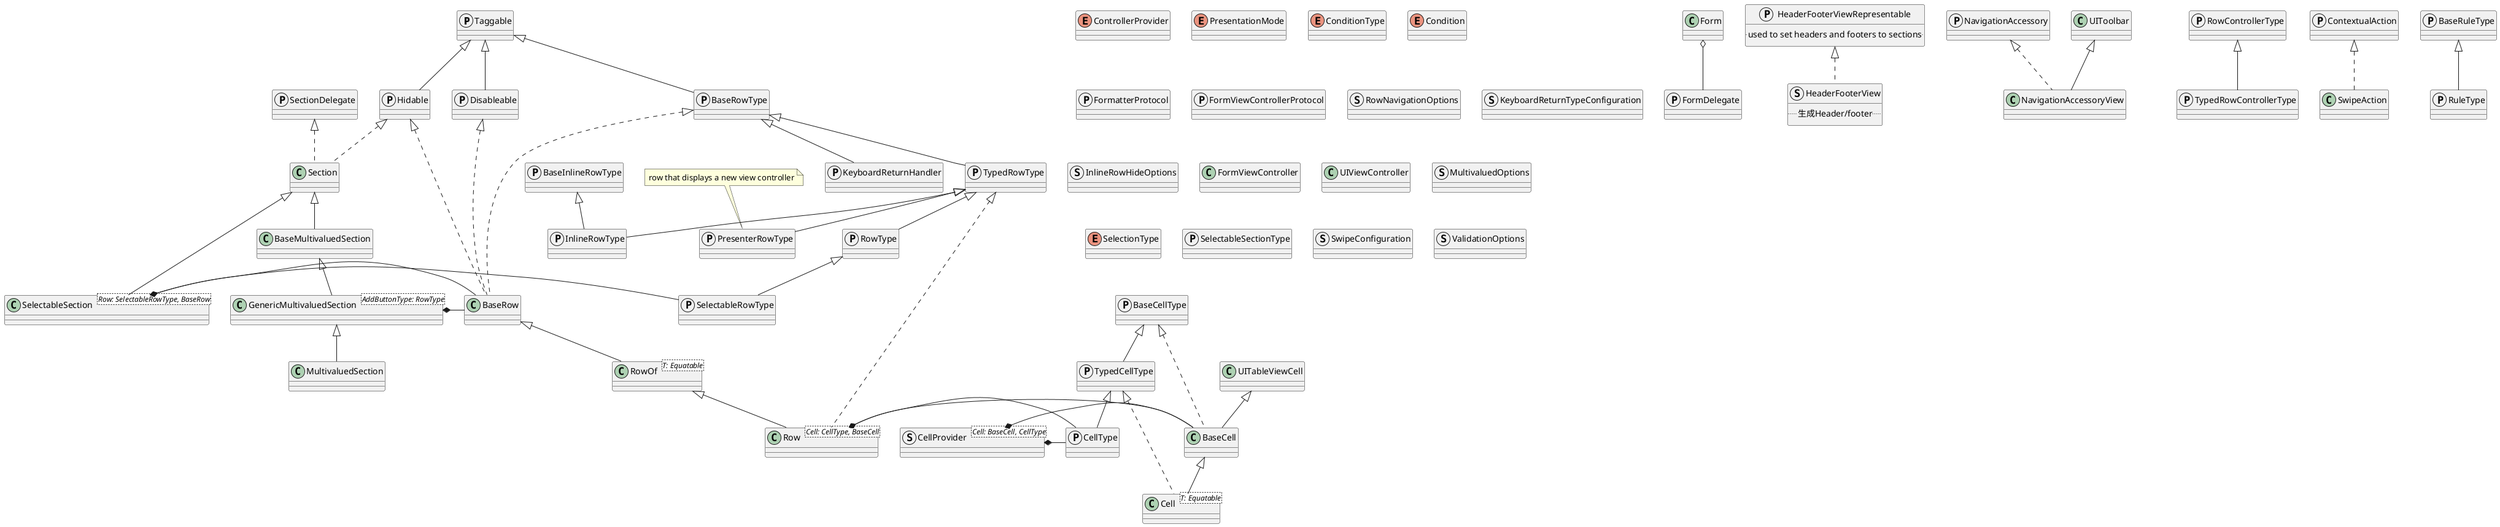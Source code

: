 @startuml

protocol Taggable{}
protocol Disableable {}
protocol Hidable {}
protocol BaseRowType {}
protocol TypedRowType {}
protocol RowType {}
class BaseRow {}

protocol KeyboardReturnHandler {}

Taggable <|-- Disableable
Taggable <|-- Hidable
Taggable <|-- BaseRowType
BaseRowType <|-- KeyboardReturnHandler
BaseRowType <|-- TypedRowType
TypedRowType <|-- RowType
BaseRowType <|.. BaseRow
Hidable <|.. BaseRow
Disableable <|.. BaseRow


protocol BaseCellType {}
protocol TypedCellType {}
protocol CellType {}

BaseCellType <|-- TypedCellType
TypedCellType <|-- CellType


class UITableViewCell{}
class BaseCell{}

UITableViewCell <|-- BaseCell
BaseCellType <|.. BaseCell

class Cell<T: Equatable>{}

BaseCell <|-- Cell
TypedCellType <|.. Cell

struct CellProvider<Cell: BaseCell, CellType> {}
CellProvider *- BaseCell
CellProvider *- CellType

enum ControllerProvider{}
enum PresentationMode{}
enum ConditionType{}
enum Condition{}

protocol FormatterProtocol{}
protocol FormViewControllerProtocol{}
struct RowNavigationOptions{}
struct KeyboardReturnTypeConfiguration{}
struct InlineRowHideOptions{}

class FormViewController{}
class UIViewController{}

protocol FormDelegate{}

class Form{}

Form o-- FormDelegate

struct HeaderFooterView{
    .. 生成Header/footer ..
}

protocol HeaderFooterViewRepresentable{
     .. used to set headers and footers to sections ..
}

HeaderFooterViewRepresentable <|.. HeaderFooterView

protocol BaseInlineRowType {}
protocol InlineRowType {}

TypedRowType <|-- InlineRowType
BaseInlineRowType <|-- InlineRowType

protocol NavigationAccessory{}

class NavigationAccessoryView{}
class UIToolbar{}

UIToolbar <|-- NavigationAccessoryView
NavigationAccessory <|.. NavigationAccessoryView

protocol PresenterRowType{}
note top: row that displays a new view controller

TypedRowType <|-- PresenterRowType



class RowOf<T: Equatable>{}

BaseRow <|-- RowOf

class Row<Cell: CellType, BaseCell>{}
Row *- BaseCell
Row *- CellType

RowOf <|-- Row
TypedRowType <|.. Row

protocol RowControllerType{}
protocol TypedRowControllerType{}
protocol HeaderFooterViewRepresentable{}

RowControllerType <|-- TypedRowControllerType

protocol SelectableRowType{}
RowType <|-- SelectableRowType


protocol SectionDelegate {}
class Section

struct MultivaluedOptions
class BaseMultivaluedSection
class GenericMultivaluedSection<AddButtonType: RowType>
GenericMultivaluedSection *- BaseRow

class MultivaluedSection


Hidable <|.. Section
SectionDelegate <|.. Section
Section <|-- BaseMultivaluedSection
BaseMultivaluedSection <|-- GenericMultivaluedSection
GenericMultivaluedSection <|-- MultivaluedSection

enum SelectionType
protocol SelectableSectionType
class SelectableSection<Row: SelectableRowType, BaseRow>
SelectableSection *- SelectableRowType
SelectableSection *- BaseRow

Section <|-- SelectableSection

class SwipeAction
protocol ContextualAction
struct SwipeConfiguration

ContextualAction <|.. SwipeAction

protocol BaseRuleType
protocol RuleType
struct ValidationOptions

BaseRuleType <|-- RuleType


@enduml
